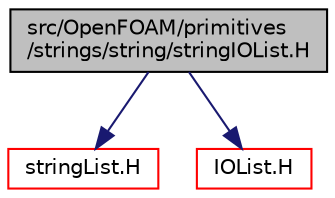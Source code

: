 digraph "src/OpenFOAM/primitives/strings/string/stringIOList.H"
{
  bgcolor="transparent";
  edge [fontname="Helvetica",fontsize="10",labelfontname="Helvetica",labelfontsize="10"];
  node [fontname="Helvetica",fontsize="10",shape=record];
  Node1 [label="src/OpenFOAM/primitives\l/strings/string/stringIOList.H",height=0.2,width=0.4,color="black", fillcolor="grey75", style="filled", fontcolor="black"];
  Node1 -> Node2 [color="midnightblue",fontsize="10",style="solid",fontname="Helvetica"];
  Node2 [label="stringList.H",height=0.2,width=0.4,color="red",URL="$a09184.html"];
  Node1 -> Node3 [color="midnightblue",fontsize="10",style="solid",fontname="Helvetica"];
  Node3 [label="IOList.H",height=0.2,width=0.4,color="red",URL="$a07948.html"];
}
